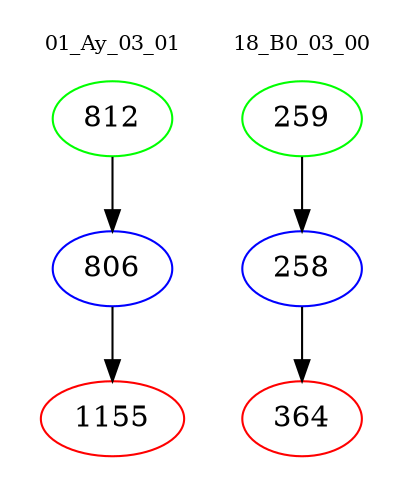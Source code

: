 digraph{
subgraph cluster_0 {
color = white
label = "01_Ay_03_01";
fontsize=10;
T0_812 [label="812", color="green"]
T0_812 -> T0_806 [color="black"]
T0_806 [label="806", color="blue"]
T0_806 -> T0_1155 [color="black"]
T0_1155 [label="1155", color="red"]
}
subgraph cluster_1 {
color = white
label = "18_B0_03_00";
fontsize=10;
T1_259 [label="259", color="green"]
T1_259 -> T1_258 [color="black"]
T1_258 [label="258", color="blue"]
T1_258 -> T1_364 [color="black"]
T1_364 [label="364", color="red"]
}
}
